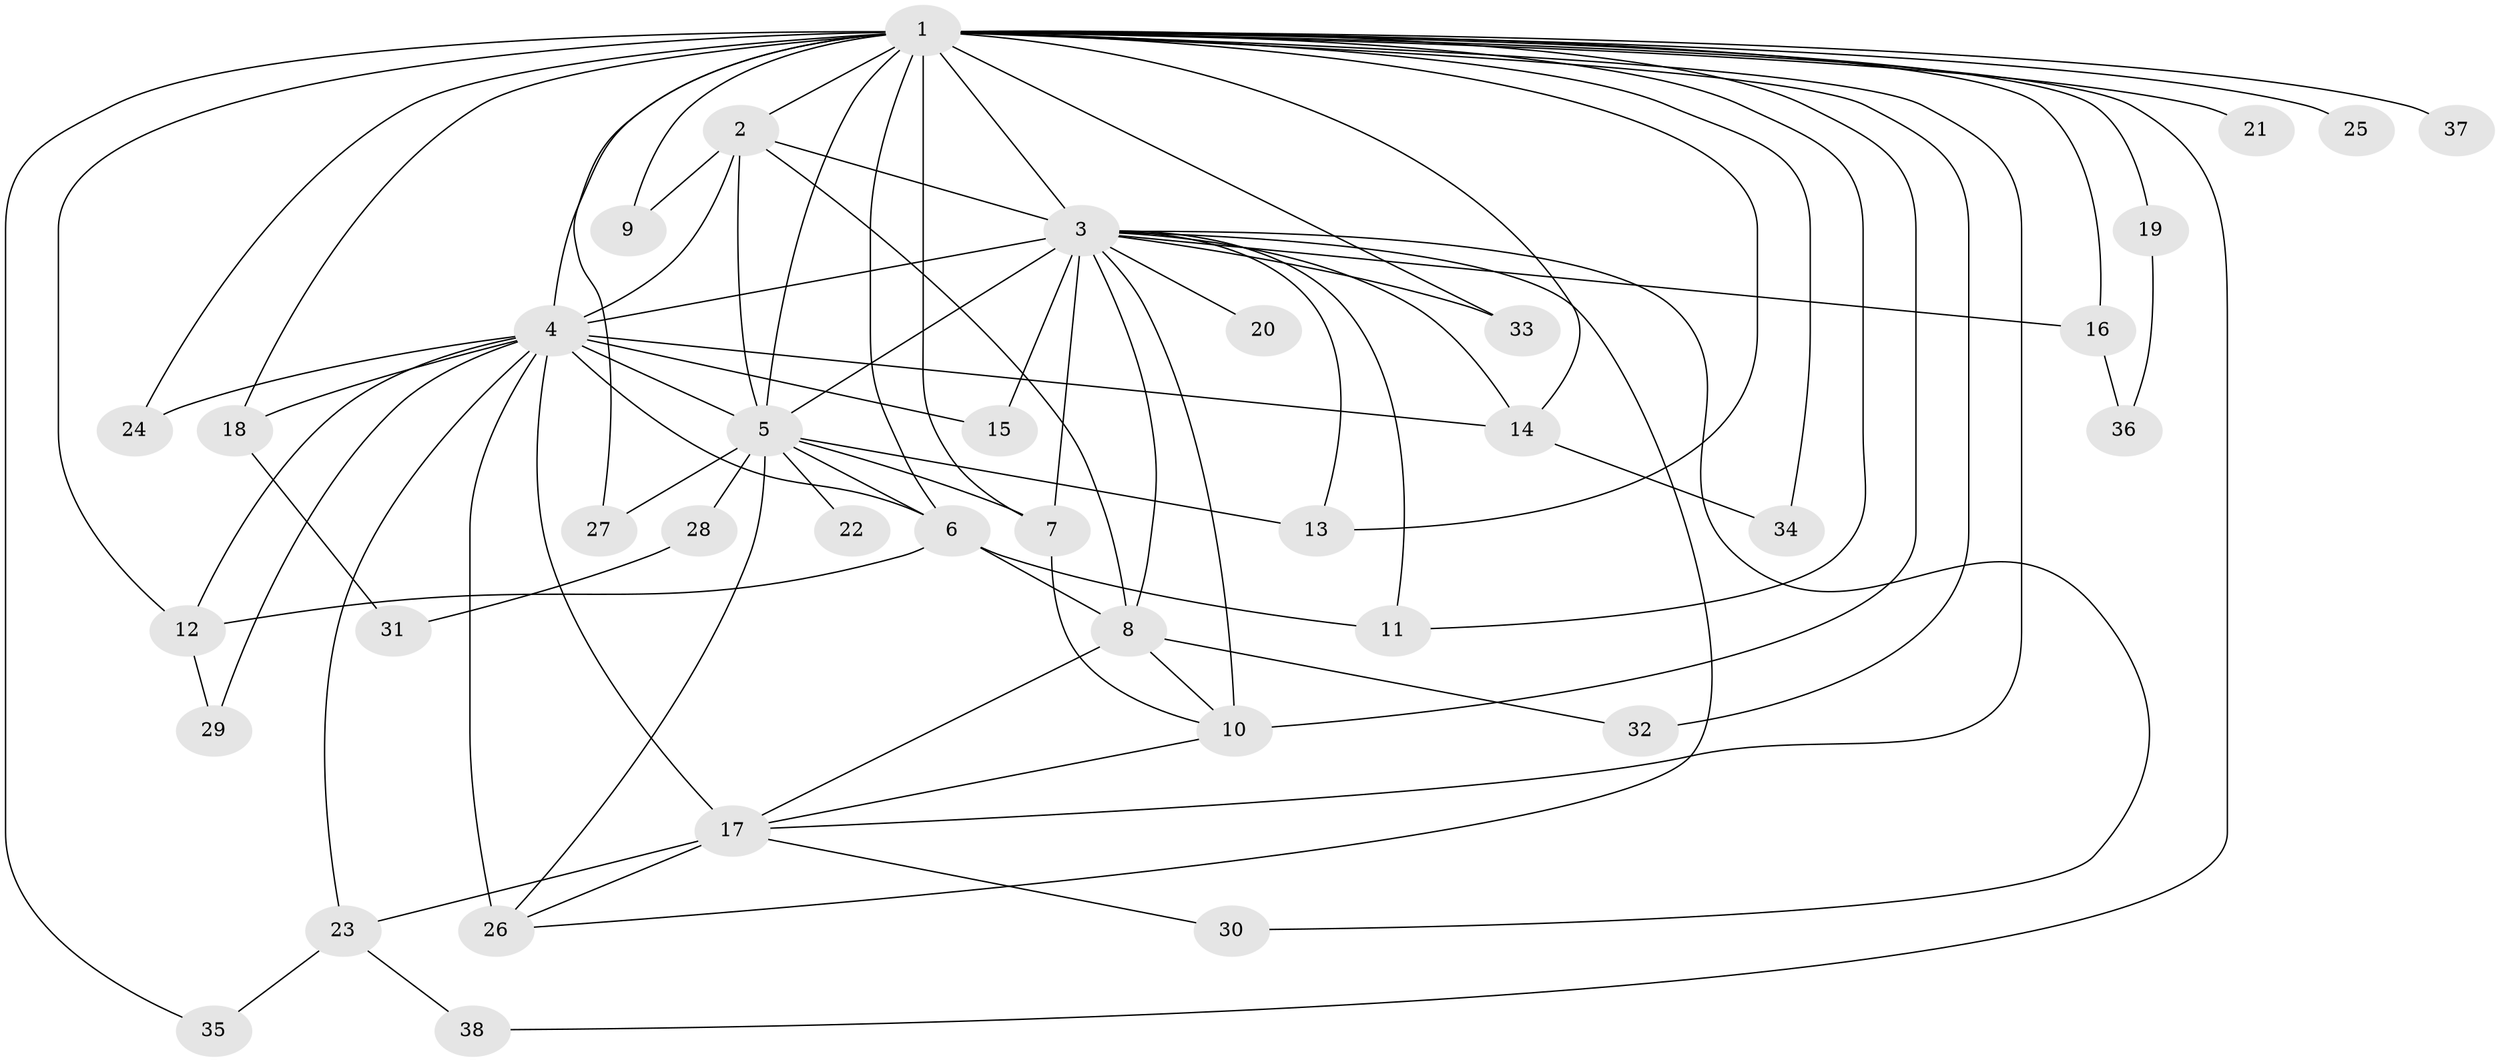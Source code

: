 // original degree distribution, {17: 0.013333333333333334, 21: 0.013333333333333334, 16: 0.02666666666666667, 13: 0.013333333333333334, 24: 0.02666666666666667, 20: 0.013333333333333334, 19: 0.02666666666666667, 5: 0.02666666666666667, 2: 0.6, 3: 0.17333333333333334, 4: 0.05333333333333334, 6: 0.013333333333333334}
// Generated by graph-tools (version 1.1) at 2025/34/03/09/25 02:34:54]
// undirected, 38 vertices, 82 edges
graph export_dot {
graph [start="1"]
  node [color=gray90,style=filled];
  1;
  2;
  3;
  4;
  5;
  6;
  7;
  8;
  9;
  10;
  11;
  12;
  13;
  14;
  15;
  16;
  17;
  18;
  19;
  20;
  21;
  22;
  23;
  24;
  25;
  26;
  27;
  28;
  29;
  30;
  31;
  32;
  33;
  34;
  35;
  36;
  37;
  38;
  1 -- 2 [weight=10.0];
  1 -- 3 [weight=4.0];
  1 -- 4 [weight=9.0];
  1 -- 5 [weight=4.0];
  1 -- 6 [weight=1.0];
  1 -- 7 [weight=17.0];
  1 -- 9 [weight=1.0];
  1 -- 10 [weight=3.0];
  1 -- 11 [weight=1.0];
  1 -- 12 [weight=2.0];
  1 -- 13 [weight=1.0];
  1 -- 14 [weight=1.0];
  1 -- 16 [weight=1.0];
  1 -- 17 [weight=1.0];
  1 -- 18 [weight=1.0];
  1 -- 19 [weight=1.0];
  1 -- 21 [weight=1.0];
  1 -- 24 [weight=1.0];
  1 -- 25 [weight=2.0];
  1 -- 27 [weight=1.0];
  1 -- 32 [weight=1.0];
  1 -- 33 [weight=1.0];
  1 -- 34 [weight=1.0];
  1 -- 35 [weight=1.0];
  1 -- 37 [weight=1.0];
  1 -- 38 [weight=1.0];
  2 -- 3 [weight=2.0];
  2 -- 4 [weight=4.0];
  2 -- 5 [weight=3.0];
  2 -- 8 [weight=4.0];
  2 -- 9 [weight=2.0];
  3 -- 4 [weight=3.0];
  3 -- 5 [weight=1.0];
  3 -- 7 [weight=2.0];
  3 -- 8 [weight=1.0];
  3 -- 10 [weight=1.0];
  3 -- 11 [weight=1.0];
  3 -- 13 [weight=1.0];
  3 -- 14 [weight=1.0];
  3 -- 15 [weight=1.0];
  3 -- 16 [weight=1.0];
  3 -- 20 [weight=1.0];
  3 -- 26 [weight=1.0];
  3 -- 30 [weight=1.0];
  3 -- 33 [weight=1.0];
  4 -- 5 [weight=2.0];
  4 -- 6 [weight=1.0];
  4 -- 12 [weight=1.0];
  4 -- 14 [weight=1.0];
  4 -- 15 [weight=1.0];
  4 -- 17 [weight=2.0];
  4 -- 18 [weight=1.0];
  4 -- 23 [weight=1.0];
  4 -- 24 [weight=1.0];
  4 -- 26 [weight=3.0];
  4 -- 29 [weight=1.0];
  5 -- 6 [weight=1.0];
  5 -- 7 [weight=1.0];
  5 -- 13 [weight=1.0];
  5 -- 22 [weight=1.0];
  5 -- 26 [weight=1.0];
  5 -- 27 [weight=1.0];
  5 -- 28 [weight=1.0];
  6 -- 8 [weight=2.0];
  6 -- 11 [weight=1.0];
  6 -- 12 [weight=1.0];
  7 -- 10 [weight=1.0];
  8 -- 10 [weight=1.0];
  8 -- 17 [weight=1.0];
  8 -- 32 [weight=1.0];
  10 -- 17 [weight=1.0];
  12 -- 29 [weight=1.0];
  14 -- 34 [weight=1.0];
  16 -- 36 [weight=1.0];
  17 -- 23 [weight=1.0];
  17 -- 26 [weight=1.0];
  17 -- 30 [weight=1.0];
  18 -- 31 [weight=1.0];
  19 -- 36 [weight=1.0];
  23 -- 35 [weight=1.0];
  23 -- 38 [weight=1.0];
  28 -- 31 [weight=1.0];
}
